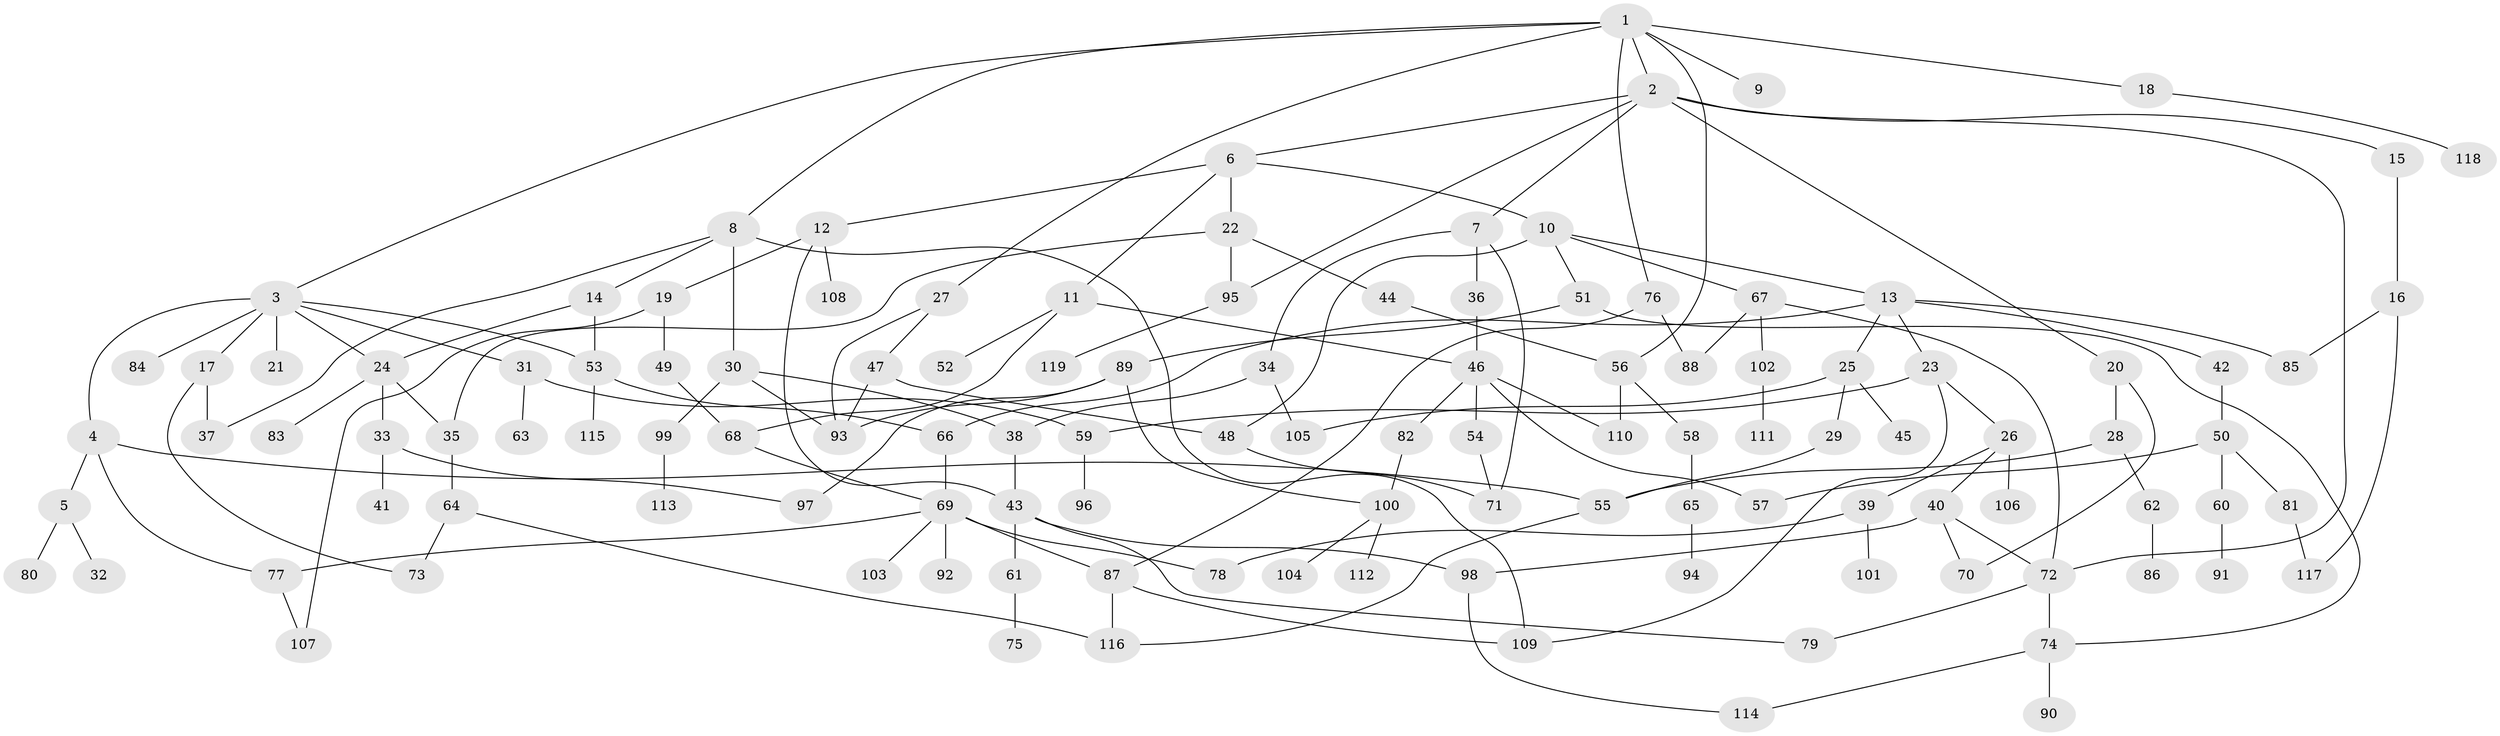 // coarse degree distribution, {9: 0.0125, 10: 0.0125, 7: 0.0125, 5: 0.0875, 8: 0.025, 1: 0.2375, 3: 0.225, 4: 0.1375, 2: 0.2125, 6: 0.0375}
// Generated by graph-tools (version 1.1) at 2025/23/03/03/25 07:23:33]
// undirected, 119 vertices, 163 edges
graph export_dot {
graph [start="1"]
  node [color=gray90,style=filled];
  1;
  2;
  3;
  4;
  5;
  6;
  7;
  8;
  9;
  10;
  11;
  12;
  13;
  14;
  15;
  16;
  17;
  18;
  19;
  20;
  21;
  22;
  23;
  24;
  25;
  26;
  27;
  28;
  29;
  30;
  31;
  32;
  33;
  34;
  35;
  36;
  37;
  38;
  39;
  40;
  41;
  42;
  43;
  44;
  45;
  46;
  47;
  48;
  49;
  50;
  51;
  52;
  53;
  54;
  55;
  56;
  57;
  58;
  59;
  60;
  61;
  62;
  63;
  64;
  65;
  66;
  67;
  68;
  69;
  70;
  71;
  72;
  73;
  74;
  75;
  76;
  77;
  78;
  79;
  80;
  81;
  82;
  83;
  84;
  85;
  86;
  87;
  88;
  89;
  90;
  91;
  92;
  93;
  94;
  95;
  96;
  97;
  98;
  99;
  100;
  101;
  102;
  103;
  104;
  105;
  106;
  107;
  108;
  109;
  110;
  111;
  112;
  113;
  114;
  115;
  116;
  117;
  118;
  119;
  1 -- 2;
  1 -- 3;
  1 -- 8;
  1 -- 9;
  1 -- 18;
  1 -- 27;
  1 -- 56;
  1 -- 76;
  2 -- 6;
  2 -- 7;
  2 -- 15;
  2 -- 20;
  2 -- 95;
  2 -- 72;
  3 -- 4;
  3 -- 17;
  3 -- 21;
  3 -- 31;
  3 -- 53;
  3 -- 84;
  3 -- 24;
  4 -- 5;
  4 -- 55;
  4 -- 77;
  5 -- 32;
  5 -- 80;
  6 -- 10;
  6 -- 11;
  6 -- 12;
  6 -- 22;
  7 -- 34;
  7 -- 36;
  7 -- 71;
  8 -- 14;
  8 -- 30;
  8 -- 109;
  8 -- 37;
  10 -- 13;
  10 -- 48;
  10 -- 51;
  10 -- 67;
  11 -- 52;
  11 -- 46;
  11 -- 68;
  12 -- 19;
  12 -- 108;
  12 -- 43;
  13 -- 23;
  13 -- 25;
  13 -- 42;
  13 -- 85;
  13 -- 66;
  14 -- 24;
  14 -- 53;
  15 -- 16;
  16 -- 117;
  16 -- 85;
  17 -- 37;
  17 -- 73;
  18 -- 118;
  19 -- 49;
  19 -- 107;
  20 -- 28;
  20 -- 70;
  22 -- 35;
  22 -- 44;
  22 -- 95;
  23 -- 26;
  23 -- 59;
  23 -- 109;
  24 -- 33;
  24 -- 83;
  24 -- 35;
  25 -- 29;
  25 -- 45;
  25 -- 105;
  26 -- 39;
  26 -- 40;
  26 -- 106;
  27 -- 47;
  27 -- 93;
  28 -- 55;
  28 -- 62;
  29 -- 55;
  30 -- 99;
  30 -- 38;
  30 -- 93;
  31 -- 63;
  31 -- 59;
  33 -- 41;
  33 -- 97;
  34 -- 38;
  34 -- 105;
  35 -- 64;
  36 -- 46;
  38 -- 43;
  39 -- 101;
  39 -- 78;
  40 -- 70;
  40 -- 98;
  40 -- 72;
  42 -- 50;
  43 -- 61;
  43 -- 98;
  43 -- 79;
  44 -- 56;
  46 -- 54;
  46 -- 82;
  46 -- 57;
  46 -- 110;
  47 -- 93;
  47 -- 48;
  48 -- 71;
  49 -- 68;
  50 -- 57;
  50 -- 60;
  50 -- 81;
  51 -- 89;
  51 -- 74;
  53 -- 66;
  53 -- 115;
  54 -- 71;
  55 -- 116;
  56 -- 58;
  56 -- 110;
  58 -- 65;
  59 -- 96;
  60 -- 91;
  61 -- 75;
  62 -- 86;
  64 -- 73;
  64 -- 116;
  65 -- 94;
  66 -- 69;
  67 -- 72;
  67 -- 102;
  67 -- 88;
  68 -- 69;
  69 -- 77;
  69 -- 78;
  69 -- 92;
  69 -- 103;
  69 -- 87;
  72 -- 74;
  72 -- 79;
  74 -- 90;
  74 -- 114;
  76 -- 87;
  76 -- 88;
  77 -- 107;
  81 -- 117;
  82 -- 100;
  87 -- 116;
  87 -- 109;
  89 -- 93;
  89 -- 97;
  89 -- 100;
  95 -- 119;
  98 -- 114;
  99 -- 113;
  100 -- 104;
  100 -- 112;
  102 -- 111;
}
